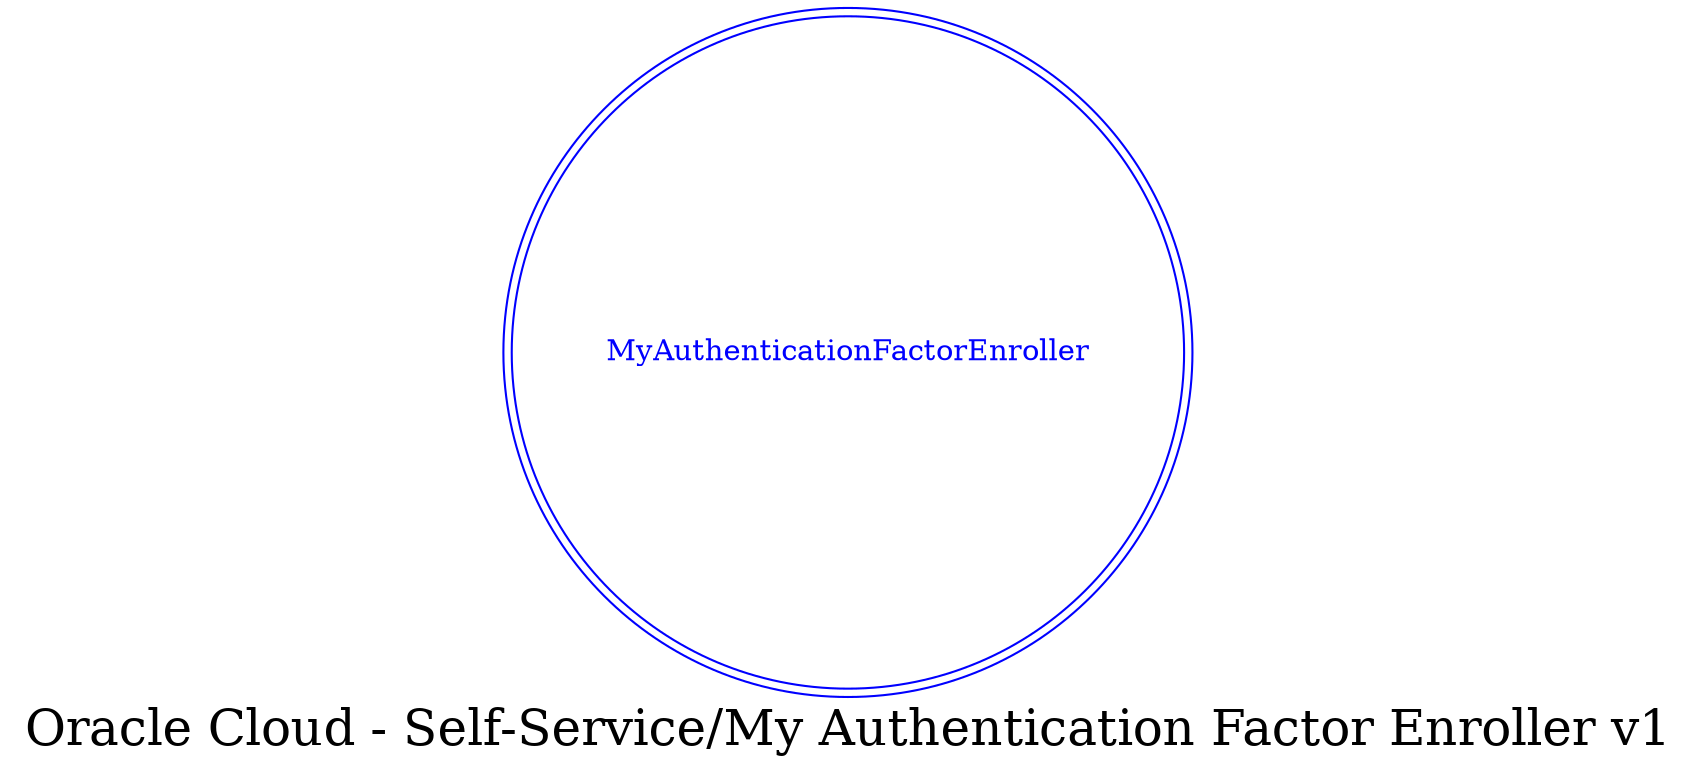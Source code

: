 digraph LexiconGraph {
graph[label="Oracle Cloud - Self-Service/My Authentication Factor Enroller v1", fontsize=24]
splines=true
"MyAuthenticationFactorEnroller" [color=blue, fontcolor=blue, shape=doublecircle]
}
